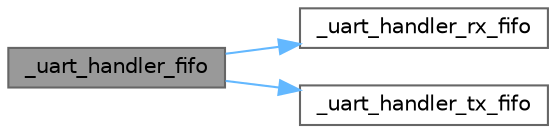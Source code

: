 digraph "_uart_handler_fifo"
{
 // INTERACTIVE_SVG=YES
 // LATEX_PDF_SIZE
  bgcolor="transparent";
  edge [fontname=Helvetica,fontsize=10,labelfontname=Helvetica,labelfontsize=10];
  node [fontname=Helvetica,fontsize=10,shape=box,height=0.2,width=0.4];
  rankdir="LR";
  Node1 [id="Node000001",label="_uart_handler_fifo",height=0.2,width=0.4,color="gray40", fillcolor="grey60", style="filled", fontcolor="black",tooltip=" "];
  Node1 -> Node2 [id="edge1_Node000001_Node000002",color="steelblue1",style="solid",tooltip=" "];
  Node2 [id="Node000002",label="_uart_handler_rx_fifo",height=0.2,width=0.4,color="grey40", fillcolor="white", style="filled",URL="$u0xx_2uart__handlers_8c.html#a1e4191876907842a4ea483cdeff7bf66",tooltip=" "];
  Node1 -> Node3 [id="edge2_Node000001_Node000003",color="steelblue1",style="solid",tooltip=" "];
  Node3 [id="Node000003",label="_uart_handler_tx_fifo",height=0.2,width=0.4,color="grey40", fillcolor="white", style="filled",URL="$u0xx_2uart__handlers_8c.html#a2929227508ac730f7ebef4e9b3cfffbe",tooltip=" "];
}

